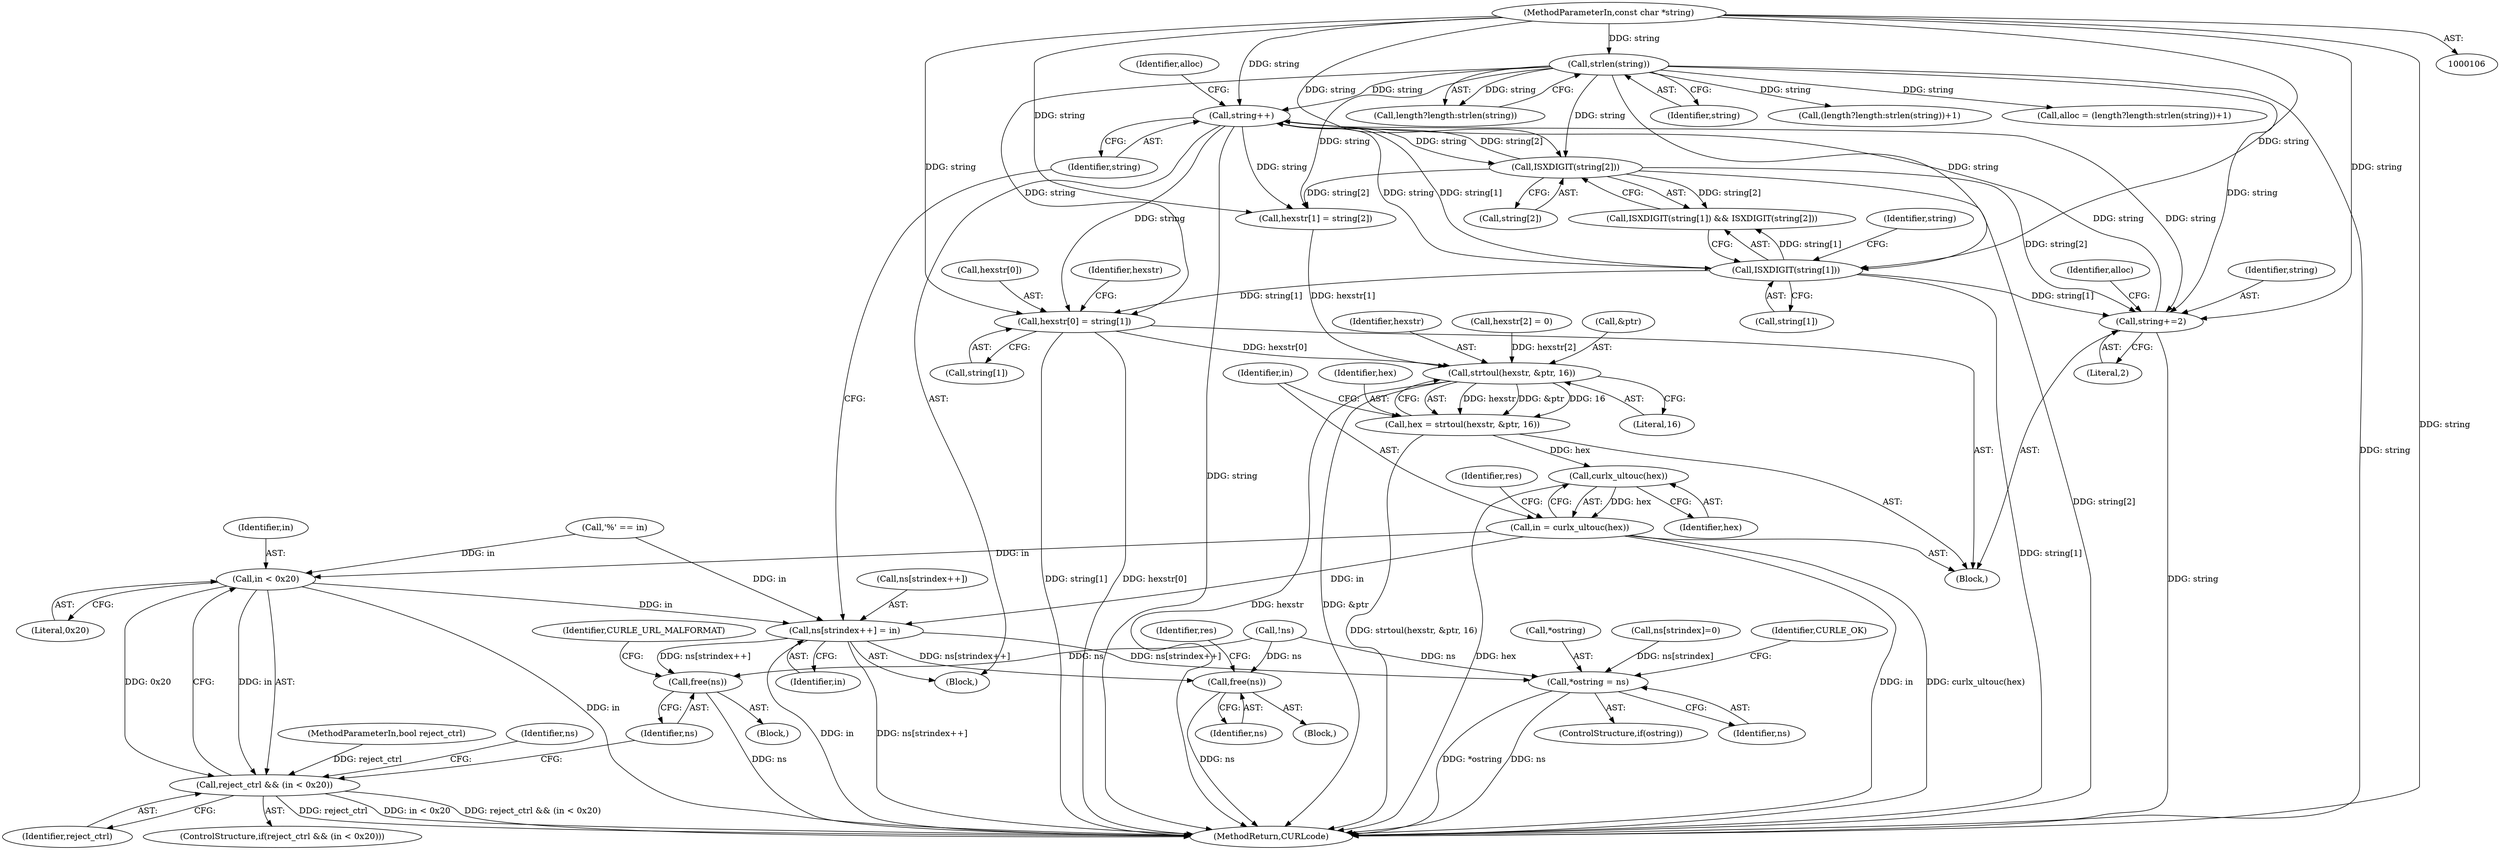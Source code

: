 digraph "0_curl_192c4f788d48f82c03e9cef40013f34370e90737@array" {
"1000172" [label="(Call,hexstr[0] = string[1])"];
"1000239" [label="(Call,string++)"];
"1000165" [label="(Call,ISXDIGIT(string[2]))"];
"1000121" [label="(Call,strlen(string))"];
"1000108" [label="(MethodParameterIn,const char *string)"];
"1000161" [label="(Call,ISXDIGIT(string[1]))"];
"1000216" [label="(Call,string+=2)"];
"1000193" [label="(Call,strtoul(hexstr, &ptr, 16))"];
"1000191" [label="(Call,hex = strtoul(hexstr, &ptr, 16))"];
"1000200" [label="(Call,curlx_ultouc(hex))"];
"1000198" [label="(Call,in = curlx_ultouc(hex))"];
"1000225" [label="(Call,in < 0x20)"];
"1000223" [label="(Call,reject_ctrl && (in < 0x20))"];
"1000233" [label="(Call,ns[strindex++] = in)"];
"1000212" [label="(Call,free(ns))"];
"1000229" [label="(Call,free(ns))"];
"1000254" [label="(Call,*ostring = ns)"];
"1000160" [label="(Call,ISXDIGIT(string[1]) && ISXDIGIT(string[2]))"];
"1000240" [label="(Identifier,string)"];
"1000166" [label="(Call,string[2])"];
"1000217" [label="(Identifier,string)"];
"1000224" [label="(Identifier,reject_ctrl)"];
"1000198" [label="(Call,in = curlx_ultouc(hex))"];
"1000197" [label="(Literal,16)"];
"1000146" [label="(Block,)"];
"1000191" [label="(Call,hex = strtoul(hexstr, &ptr, 16))"];
"1000225" [label="(Call,in < 0x20)"];
"1000255" [label="(Call,*ostring)"];
"1000161" [label="(Call,ISXDIGIT(string[1]))"];
"1000115" [label="(Call,alloc = (length?length:strlen(string))+1)"];
"1000215" [label="(Identifier,res)"];
"1000201" [label="(Identifier,hex)"];
"1000257" [label="(Identifier,ns)"];
"1000162" [label="(Call,string[1])"];
"1000122" [label="(Identifier,string)"];
"1000213" [label="(Identifier,ns)"];
"1000176" [label="(Call,string[1])"];
"1000108" [label="(MethodParameterIn,const char *string)"];
"1000194" [label="(Identifier,hexstr)"];
"1000199" [label="(Identifier,in)"];
"1000169" [label="(Block,)"];
"1000179" [label="(Call,hexstr[1] = string[2])"];
"1000232" [label="(Identifier,CURLE_URL_MALFORMAT)"];
"1000203" [label="(Identifier,res)"];
"1000216" [label="(Call,string+=2)"];
"1000211" [label="(Block,)"];
"1000192" [label="(Identifier,hex)"];
"1000229" [label="(Call,free(ns))"];
"1000165" [label="(Call,ISXDIGIT(string[2]))"];
"1000181" [label="(Identifier,hexstr)"];
"1000200" [label="(Call,curlx_ultouc(hex))"];
"1000254" [label="(Call,*ostring = ns)"];
"1000167" [label="(Identifier,string)"];
"1000239" [label="(Call,string++)"];
"1000230" [label="(Identifier,ns)"];
"1000121" [label="(Call,strlen(string))"];
"1000260" [label="(MethodReturn,CURLcode)"];
"1000172" [label="(Call,hexstr[0] = string[1])"];
"1000195" [label="(Call,&ptr)"];
"1000222" [label="(ControlStructure,if(reject_ctrl && (in < 0x20)))"];
"1000173" [label="(Call,hexstr[0])"];
"1000241" [label="(Call,ns[strindex]=0)"];
"1000186" [label="(Call,hexstr[2] = 0)"];
"1000233" [label="(Call,ns[strindex++] = in)"];
"1000112" [label="(MethodParameterIn,bool reject_ctrl)"];
"1000220" [label="(Identifier,alloc)"];
"1000238" [label="(Identifier,in)"];
"1000227" [label="(Literal,0x20)"];
"1000218" [label="(Literal,2)"];
"1000153" [label="(Call,'%' == in)"];
"1000259" [label="(Identifier,CURLE_OK)"];
"1000223" [label="(Call,reject_ctrl && (in < 0x20))"];
"1000193" [label="(Call,strtoul(hexstr, &ptr, 16))"];
"1000212" [label="(Call,free(ns))"];
"1000252" [label="(ControlStructure,if(ostring))"];
"1000137" [label="(Call,!ns)"];
"1000235" [label="(Identifier,ns)"];
"1000228" [label="(Block,)"];
"1000118" [label="(Call,length?length:strlen(string))"];
"1000144" [label="(Identifier,alloc)"];
"1000226" [label="(Identifier,in)"];
"1000234" [label="(Call,ns[strindex++])"];
"1000117" [label="(Call,(length?length:strlen(string))+1)"];
"1000172" -> "1000169"  [label="AST: "];
"1000172" -> "1000176"  [label="CFG: "];
"1000173" -> "1000172"  [label="AST: "];
"1000176" -> "1000172"  [label="AST: "];
"1000181" -> "1000172"  [label="CFG: "];
"1000172" -> "1000260"  [label="DDG: string[1]"];
"1000172" -> "1000260"  [label="DDG: hexstr[0]"];
"1000239" -> "1000172"  [label="DDG: string"];
"1000121" -> "1000172"  [label="DDG: string"];
"1000161" -> "1000172"  [label="DDG: string[1]"];
"1000108" -> "1000172"  [label="DDG: string"];
"1000172" -> "1000193"  [label="DDG: hexstr[0]"];
"1000239" -> "1000146"  [label="AST: "];
"1000239" -> "1000240"  [label="CFG: "];
"1000240" -> "1000239"  [label="AST: "];
"1000144" -> "1000239"  [label="CFG: "];
"1000239" -> "1000260"  [label="DDG: string"];
"1000239" -> "1000161"  [label="DDG: string"];
"1000239" -> "1000165"  [label="DDG: string"];
"1000239" -> "1000179"  [label="DDG: string"];
"1000239" -> "1000216"  [label="DDG: string"];
"1000165" -> "1000239"  [label="DDG: string[2]"];
"1000121" -> "1000239"  [label="DDG: string"];
"1000161" -> "1000239"  [label="DDG: string[1]"];
"1000216" -> "1000239"  [label="DDG: string"];
"1000108" -> "1000239"  [label="DDG: string"];
"1000165" -> "1000160"  [label="AST: "];
"1000165" -> "1000166"  [label="CFG: "];
"1000166" -> "1000165"  [label="AST: "];
"1000160" -> "1000165"  [label="CFG: "];
"1000165" -> "1000260"  [label="DDG: string[2]"];
"1000165" -> "1000160"  [label="DDG: string[2]"];
"1000121" -> "1000165"  [label="DDG: string"];
"1000108" -> "1000165"  [label="DDG: string"];
"1000165" -> "1000179"  [label="DDG: string[2]"];
"1000165" -> "1000216"  [label="DDG: string[2]"];
"1000121" -> "1000118"  [label="AST: "];
"1000121" -> "1000122"  [label="CFG: "];
"1000122" -> "1000121"  [label="AST: "];
"1000118" -> "1000121"  [label="CFG: "];
"1000121" -> "1000260"  [label="DDG: string"];
"1000121" -> "1000115"  [label="DDG: string"];
"1000121" -> "1000117"  [label="DDG: string"];
"1000121" -> "1000118"  [label="DDG: string"];
"1000108" -> "1000121"  [label="DDG: string"];
"1000121" -> "1000161"  [label="DDG: string"];
"1000121" -> "1000179"  [label="DDG: string"];
"1000121" -> "1000216"  [label="DDG: string"];
"1000108" -> "1000106"  [label="AST: "];
"1000108" -> "1000260"  [label="DDG: string"];
"1000108" -> "1000161"  [label="DDG: string"];
"1000108" -> "1000179"  [label="DDG: string"];
"1000108" -> "1000216"  [label="DDG: string"];
"1000161" -> "1000160"  [label="AST: "];
"1000161" -> "1000162"  [label="CFG: "];
"1000162" -> "1000161"  [label="AST: "];
"1000167" -> "1000161"  [label="CFG: "];
"1000160" -> "1000161"  [label="CFG: "];
"1000161" -> "1000260"  [label="DDG: string[1]"];
"1000161" -> "1000160"  [label="DDG: string[1]"];
"1000161" -> "1000216"  [label="DDG: string[1]"];
"1000216" -> "1000169"  [label="AST: "];
"1000216" -> "1000218"  [label="CFG: "];
"1000217" -> "1000216"  [label="AST: "];
"1000218" -> "1000216"  [label="AST: "];
"1000220" -> "1000216"  [label="CFG: "];
"1000216" -> "1000260"  [label="DDG: string"];
"1000193" -> "1000191"  [label="AST: "];
"1000193" -> "1000197"  [label="CFG: "];
"1000194" -> "1000193"  [label="AST: "];
"1000195" -> "1000193"  [label="AST: "];
"1000197" -> "1000193"  [label="AST: "];
"1000191" -> "1000193"  [label="CFG: "];
"1000193" -> "1000260"  [label="DDG: hexstr"];
"1000193" -> "1000260"  [label="DDG: &ptr"];
"1000193" -> "1000191"  [label="DDG: hexstr"];
"1000193" -> "1000191"  [label="DDG: &ptr"];
"1000193" -> "1000191"  [label="DDG: 16"];
"1000186" -> "1000193"  [label="DDG: hexstr[2]"];
"1000179" -> "1000193"  [label="DDG: hexstr[1]"];
"1000191" -> "1000169"  [label="AST: "];
"1000192" -> "1000191"  [label="AST: "];
"1000199" -> "1000191"  [label="CFG: "];
"1000191" -> "1000260"  [label="DDG: strtoul(hexstr, &ptr, 16)"];
"1000191" -> "1000200"  [label="DDG: hex"];
"1000200" -> "1000198"  [label="AST: "];
"1000200" -> "1000201"  [label="CFG: "];
"1000201" -> "1000200"  [label="AST: "];
"1000198" -> "1000200"  [label="CFG: "];
"1000200" -> "1000260"  [label="DDG: hex"];
"1000200" -> "1000198"  [label="DDG: hex"];
"1000198" -> "1000169"  [label="AST: "];
"1000199" -> "1000198"  [label="AST: "];
"1000203" -> "1000198"  [label="CFG: "];
"1000198" -> "1000260"  [label="DDG: in"];
"1000198" -> "1000260"  [label="DDG: curlx_ultouc(hex)"];
"1000198" -> "1000225"  [label="DDG: in"];
"1000198" -> "1000233"  [label="DDG: in"];
"1000225" -> "1000223"  [label="AST: "];
"1000225" -> "1000227"  [label="CFG: "];
"1000226" -> "1000225"  [label="AST: "];
"1000227" -> "1000225"  [label="AST: "];
"1000223" -> "1000225"  [label="CFG: "];
"1000225" -> "1000260"  [label="DDG: in"];
"1000225" -> "1000223"  [label="DDG: in"];
"1000225" -> "1000223"  [label="DDG: 0x20"];
"1000153" -> "1000225"  [label="DDG: in"];
"1000225" -> "1000233"  [label="DDG: in"];
"1000223" -> "1000222"  [label="AST: "];
"1000223" -> "1000224"  [label="CFG: "];
"1000224" -> "1000223"  [label="AST: "];
"1000230" -> "1000223"  [label="CFG: "];
"1000235" -> "1000223"  [label="CFG: "];
"1000223" -> "1000260"  [label="DDG: in < 0x20"];
"1000223" -> "1000260"  [label="DDG: reject_ctrl && (in < 0x20)"];
"1000223" -> "1000260"  [label="DDG: reject_ctrl"];
"1000112" -> "1000223"  [label="DDG: reject_ctrl"];
"1000233" -> "1000146"  [label="AST: "];
"1000233" -> "1000238"  [label="CFG: "];
"1000234" -> "1000233"  [label="AST: "];
"1000238" -> "1000233"  [label="AST: "];
"1000240" -> "1000233"  [label="CFG: "];
"1000233" -> "1000260"  [label="DDG: in"];
"1000233" -> "1000260"  [label="DDG: ns[strindex++]"];
"1000233" -> "1000212"  [label="DDG: ns[strindex++]"];
"1000233" -> "1000229"  [label="DDG: ns[strindex++]"];
"1000153" -> "1000233"  [label="DDG: in"];
"1000233" -> "1000254"  [label="DDG: ns[strindex++]"];
"1000212" -> "1000211"  [label="AST: "];
"1000212" -> "1000213"  [label="CFG: "];
"1000213" -> "1000212"  [label="AST: "];
"1000215" -> "1000212"  [label="CFG: "];
"1000212" -> "1000260"  [label="DDG: ns"];
"1000137" -> "1000212"  [label="DDG: ns"];
"1000229" -> "1000228"  [label="AST: "];
"1000229" -> "1000230"  [label="CFG: "];
"1000230" -> "1000229"  [label="AST: "];
"1000232" -> "1000229"  [label="CFG: "];
"1000229" -> "1000260"  [label="DDG: ns"];
"1000137" -> "1000229"  [label="DDG: ns"];
"1000254" -> "1000252"  [label="AST: "];
"1000254" -> "1000257"  [label="CFG: "];
"1000255" -> "1000254"  [label="AST: "];
"1000257" -> "1000254"  [label="AST: "];
"1000259" -> "1000254"  [label="CFG: "];
"1000254" -> "1000260"  [label="DDG: ns"];
"1000254" -> "1000260"  [label="DDG: *ostring"];
"1000137" -> "1000254"  [label="DDG: ns"];
"1000241" -> "1000254"  [label="DDG: ns[strindex]"];
}
